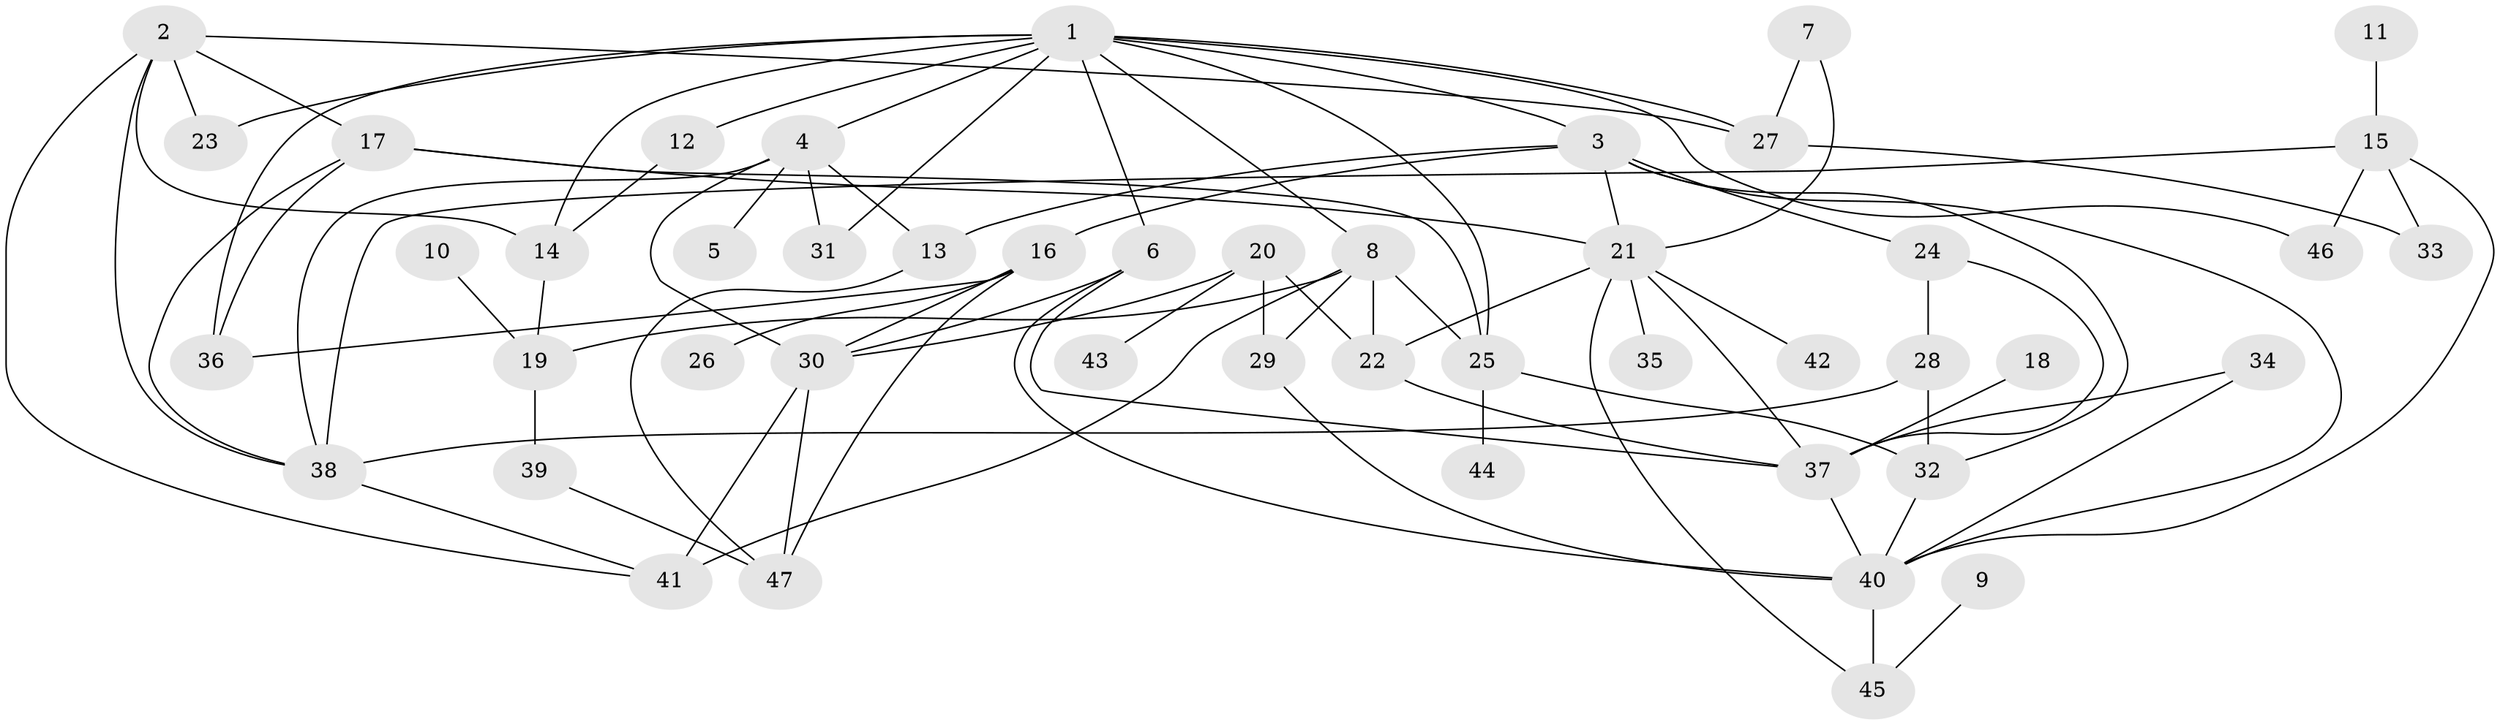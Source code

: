 // original degree distribution, {8: 0.010752688172043012, 6: 0.043010752688172046, 5: 0.07526881720430108, 2: 0.2903225806451613, 3: 0.16129032258064516, 4: 0.22580645161290322, 1: 0.1935483870967742}
// Generated by graph-tools (version 1.1) at 2025/49/03/09/25 03:49:25]
// undirected, 47 vertices, 86 edges
graph export_dot {
graph [start="1"]
  node [color=gray90,style=filled];
  1;
  2;
  3;
  4;
  5;
  6;
  7;
  8;
  9;
  10;
  11;
  12;
  13;
  14;
  15;
  16;
  17;
  18;
  19;
  20;
  21;
  22;
  23;
  24;
  25;
  26;
  27;
  28;
  29;
  30;
  31;
  32;
  33;
  34;
  35;
  36;
  37;
  38;
  39;
  40;
  41;
  42;
  43;
  44;
  45;
  46;
  47;
  1 -- 3 [weight=1.0];
  1 -- 4 [weight=1.0];
  1 -- 6 [weight=1.0];
  1 -- 8 [weight=1.0];
  1 -- 12 [weight=1.0];
  1 -- 14 [weight=1.0];
  1 -- 23 [weight=1.0];
  1 -- 25 [weight=1.0];
  1 -- 27 [weight=1.0];
  1 -- 31 [weight=1.0];
  1 -- 36 [weight=1.0];
  1 -- 46 [weight=1.0];
  2 -- 14 [weight=1.0];
  2 -- 17 [weight=1.0];
  2 -- 23 [weight=1.0];
  2 -- 27 [weight=1.0];
  2 -- 38 [weight=1.0];
  2 -- 41 [weight=1.0];
  3 -- 13 [weight=1.0];
  3 -- 16 [weight=1.0];
  3 -- 21 [weight=1.0];
  3 -- 24 [weight=1.0];
  3 -- 32 [weight=1.0];
  3 -- 40 [weight=1.0];
  4 -- 5 [weight=1.0];
  4 -- 13 [weight=1.0];
  4 -- 30 [weight=1.0];
  4 -- 31 [weight=1.0];
  4 -- 38 [weight=1.0];
  6 -- 30 [weight=1.0];
  6 -- 37 [weight=1.0];
  6 -- 40 [weight=1.0];
  7 -- 21 [weight=1.0];
  7 -- 27 [weight=1.0];
  8 -- 19 [weight=1.0];
  8 -- 22 [weight=1.0];
  8 -- 25 [weight=1.0];
  8 -- 29 [weight=2.0];
  8 -- 41 [weight=2.0];
  9 -- 45 [weight=1.0];
  10 -- 19 [weight=1.0];
  11 -- 15 [weight=1.0];
  12 -- 14 [weight=1.0];
  13 -- 47 [weight=1.0];
  14 -- 19 [weight=1.0];
  15 -- 33 [weight=1.0];
  15 -- 38 [weight=1.0];
  15 -- 40 [weight=1.0];
  15 -- 46 [weight=1.0];
  16 -- 26 [weight=1.0];
  16 -- 30 [weight=1.0];
  16 -- 36 [weight=1.0];
  16 -- 47 [weight=1.0];
  17 -- 21 [weight=1.0];
  17 -- 25 [weight=1.0];
  17 -- 36 [weight=1.0];
  17 -- 38 [weight=1.0];
  18 -- 37 [weight=1.0];
  19 -- 39 [weight=1.0];
  20 -- 22 [weight=1.0];
  20 -- 29 [weight=1.0];
  20 -- 30 [weight=1.0];
  20 -- 43 [weight=1.0];
  21 -- 22 [weight=1.0];
  21 -- 35 [weight=1.0];
  21 -- 37 [weight=1.0];
  21 -- 42 [weight=1.0];
  21 -- 45 [weight=1.0];
  22 -- 37 [weight=1.0];
  24 -- 28 [weight=1.0];
  24 -- 37 [weight=1.0];
  25 -- 32 [weight=1.0];
  25 -- 44 [weight=1.0];
  27 -- 33 [weight=1.0];
  28 -- 32 [weight=1.0];
  28 -- 38 [weight=1.0];
  29 -- 40 [weight=1.0];
  30 -- 41 [weight=1.0];
  30 -- 47 [weight=1.0];
  32 -- 40 [weight=1.0];
  34 -- 37 [weight=1.0];
  34 -- 40 [weight=1.0];
  37 -- 40 [weight=1.0];
  38 -- 41 [weight=1.0];
  39 -- 47 [weight=1.0];
  40 -- 45 [weight=1.0];
}

